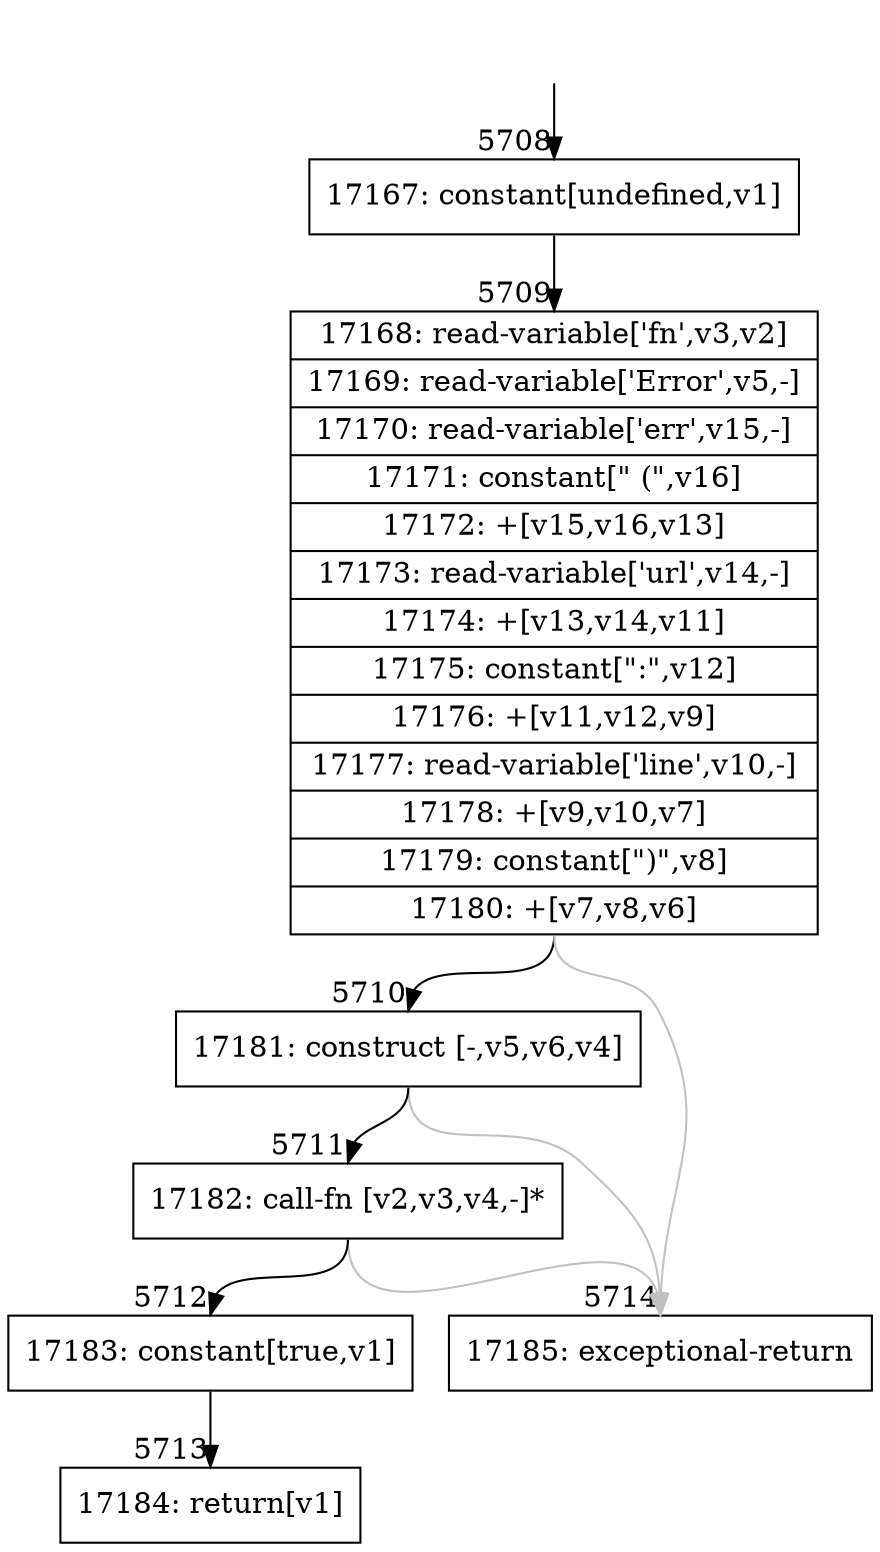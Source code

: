 digraph {
rankdir="TD"
BB_entry488[shape=none,label=""];
BB_entry488 -> BB5708 [tailport=s, headport=n, headlabel="    5708"]
BB5708 [shape=record label="{17167: constant[undefined,v1]}" ] 
BB5708 -> BB5709 [tailport=s, headport=n, headlabel="      5709"]
BB5709 [shape=record label="{17168: read-variable['fn',v3,v2]|17169: read-variable['Error',v5,-]|17170: read-variable['err',v15,-]|17171: constant[\" (\",v16]|17172: +[v15,v16,v13]|17173: read-variable['url',v14,-]|17174: +[v13,v14,v11]|17175: constant[\":\",v12]|17176: +[v11,v12,v9]|17177: read-variable['line',v10,-]|17178: +[v9,v10,v7]|17179: constant[\")\",v8]|17180: +[v7,v8,v6]}" ] 
BB5709 -> BB5710 [tailport=s, headport=n, headlabel="      5710"]
BB5709 -> BB5714 [tailport=s, headport=n, color=gray, headlabel="      5714"]
BB5710 [shape=record label="{17181: construct [-,v5,v6,v4]}" ] 
BB5710 -> BB5711 [tailport=s, headport=n, headlabel="      5711"]
BB5710 -> BB5714 [tailport=s, headport=n, color=gray]
BB5711 [shape=record label="{17182: call-fn [v2,v3,v4,-]*}" ] 
BB5711 -> BB5712 [tailport=s, headport=n, headlabel="      5712"]
BB5711 -> BB5714 [tailport=s, headport=n, color=gray]
BB5712 [shape=record label="{17183: constant[true,v1]}" ] 
BB5712 -> BB5713 [tailport=s, headport=n, headlabel="      5713"]
BB5713 [shape=record label="{17184: return[v1]}" ] 
BB5714 [shape=record label="{17185: exceptional-return}" ] 
//#$~ 6459
}
